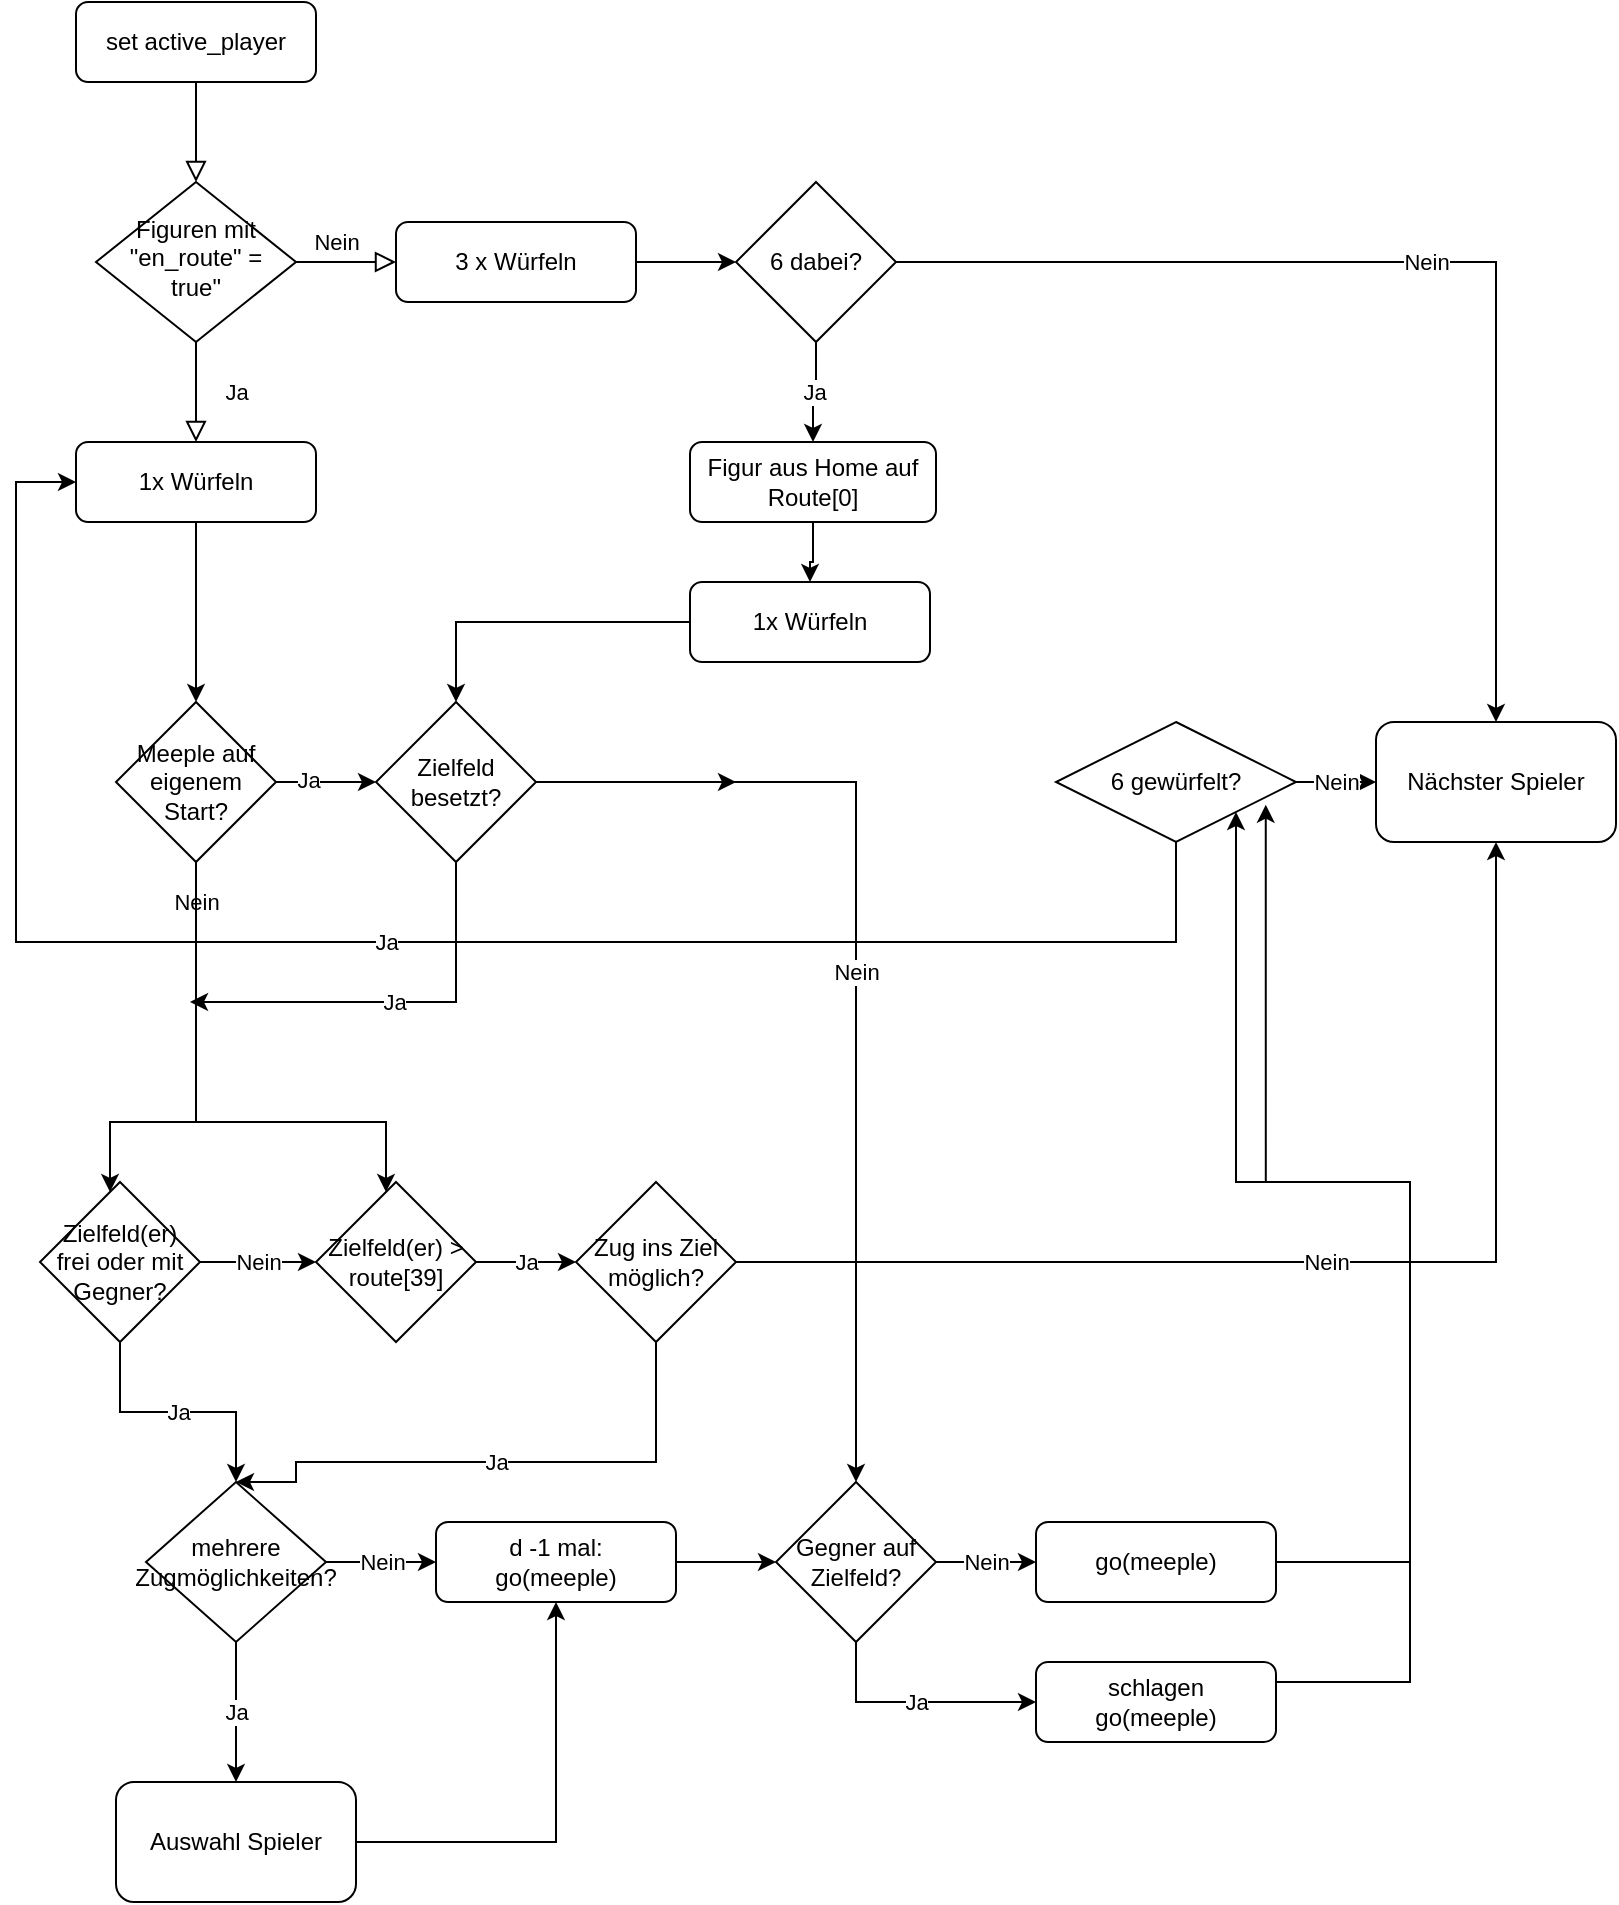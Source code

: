 <mxfile version="16.1.2" type="device"><diagram id="C5RBs43oDa-KdzZeNtuy" name="Page-1"><mxGraphModel dx="1102" dy="879" grid="1" gridSize="10" guides="1" tooltips="1" connect="1" arrows="1" fold="1" page="1" pageScale="1" pageWidth="827" pageHeight="1169" math="0" shadow="0"><root><mxCell id="WIyWlLk6GJQsqaUBKTNV-0"/><mxCell id="WIyWlLk6GJQsqaUBKTNV-1" parent="WIyWlLk6GJQsqaUBKTNV-0"/><mxCell id="WIyWlLk6GJQsqaUBKTNV-2" value="" style="rounded=0;html=1;jettySize=auto;orthogonalLoop=1;fontSize=11;endArrow=block;endFill=0;endSize=8;strokeWidth=1;shadow=0;labelBackgroundColor=none;edgeStyle=orthogonalEdgeStyle;" parent="WIyWlLk6GJQsqaUBKTNV-1" source="WIyWlLk6GJQsqaUBKTNV-3" target="WIyWlLk6GJQsqaUBKTNV-6" edge="1"><mxGeometry relative="1" as="geometry"/></mxCell><mxCell id="WIyWlLk6GJQsqaUBKTNV-3" value="set active_player" style="rounded=1;whiteSpace=wrap;html=1;fontSize=12;glass=0;strokeWidth=1;shadow=0;" parent="WIyWlLk6GJQsqaUBKTNV-1" vertex="1"><mxGeometry x="43" y="40" width="120" height="40" as="geometry"/></mxCell><mxCell id="WIyWlLk6GJQsqaUBKTNV-4" value="Ja" style="rounded=0;html=1;jettySize=auto;orthogonalLoop=1;fontSize=11;endArrow=block;endFill=0;endSize=8;strokeWidth=1;shadow=0;labelBackgroundColor=none;edgeStyle=orthogonalEdgeStyle;entryX=0.5;entryY=0;entryDx=0;entryDy=0;" parent="WIyWlLk6GJQsqaUBKTNV-1" source="WIyWlLk6GJQsqaUBKTNV-6" target="Yjl90THxbmPZAFS3JeIL-5" edge="1"><mxGeometry y="20" relative="1" as="geometry"><mxPoint as="offset"/><mxPoint x="103" y="290" as="targetPoint"/></mxGeometry></mxCell><mxCell id="WIyWlLk6GJQsqaUBKTNV-5" value="Nein" style="edgeStyle=orthogonalEdgeStyle;rounded=0;html=1;jettySize=auto;orthogonalLoop=1;fontSize=11;endArrow=block;endFill=0;endSize=8;strokeWidth=1;shadow=0;labelBackgroundColor=none;" parent="WIyWlLk6GJQsqaUBKTNV-1" source="WIyWlLk6GJQsqaUBKTNV-6" target="WIyWlLk6GJQsqaUBKTNV-7" edge="1"><mxGeometry x="-0.2" y="10" relative="1" as="geometry"><mxPoint as="offset"/></mxGeometry></mxCell><mxCell id="WIyWlLk6GJQsqaUBKTNV-6" value="Figuren mit&lt;br&gt;&quot;en_route&quot; = true&quot;" style="rhombus;whiteSpace=wrap;html=1;shadow=0;fontFamily=Helvetica;fontSize=12;align=center;strokeWidth=1;spacing=6;spacingTop=-4;" parent="WIyWlLk6GJQsqaUBKTNV-1" vertex="1"><mxGeometry x="53" y="130" width="100" height="80" as="geometry"/></mxCell><mxCell id="Yjl90THxbmPZAFS3JeIL-2" style="edgeStyle=orthogonalEdgeStyle;rounded=0;orthogonalLoop=1;jettySize=auto;html=1;" parent="WIyWlLk6GJQsqaUBKTNV-1" source="WIyWlLk6GJQsqaUBKTNV-7" target="Yjl90THxbmPZAFS3JeIL-0" edge="1"><mxGeometry relative="1" as="geometry"/></mxCell><mxCell id="WIyWlLk6GJQsqaUBKTNV-7" value="3 x Würfeln" style="rounded=1;whiteSpace=wrap;html=1;fontSize=12;glass=0;strokeWidth=1;shadow=0;" parent="WIyWlLk6GJQsqaUBKTNV-1" vertex="1"><mxGeometry x="203" y="150" width="120" height="40" as="geometry"/></mxCell><mxCell id="Yjl90THxbmPZAFS3JeIL-73" value="Nein" style="edgeStyle=orthogonalEdgeStyle;rounded=0;orthogonalLoop=1;jettySize=auto;html=1;" parent="WIyWlLk6GJQsqaUBKTNV-1" source="Yjl90THxbmPZAFS3JeIL-0" target="Yjl90THxbmPZAFS3JeIL-57" edge="1"><mxGeometry relative="1" as="geometry"/></mxCell><mxCell id="Yjl90THxbmPZAFS3JeIL-74" value="Ja" style="edgeStyle=orthogonalEdgeStyle;rounded=0;orthogonalLoop=1;jettySize=auto;html=1;" parent="WIyWlLk6GJQsqaUBKTNV-1" source="Yjl90THxbmPZAFS3JeIL-0" target="Yjl90THxbmPZAFS3JeIL-3" edge="1"><mxGeometry relative="1" as="geometry"/></mxCell><mxCell id="Yjl90THxbmPZAFS3JeIL-0" value="6 dabei?" style="rhombus;whiteSpace=wrap;html=1;" parent="WIyWlLk6GJQsqaUBKTNV-1" vertex="1"><mxGeometry x="373" y="130" width="80" height="80" as="geometry"/></mxCell><mxCell id="Yjl90THxbmPZAFS3JeIL-76" style="edgeStyle=orthogonalEdgeStyle;rounded=0;orthogonalLoop=1;jettySize=auto;html=1;" parent="WIyWlLk6GJQsqaUBKTNV-1" source="Yjl90THxbmPZAFS3JeIL-3" target="Yjl90THxbmPZAFS3JeIL-49" edge="1"><mxGeometry relative="1" as="geometry"/></mxCell><mxCell id="Yjl90THxbmPZAFS3JeIL-3" value="Figur aus Home auf Route[0]" style="rounded=1;whiteSpace=wrap;html=1;" parent="WIyWlLk6GJQsqaUBKTNV-1" vertex="1"><mxGeometry x="350" y="260" width="123" height="40" as="geometry"/></mxCell><mxCell id="Yjl90THxbmPZAFS3JeIL-20" style="edgeStyle=orthogonalEdgeStyle;rounded=0;orthogonalLoop=1;jettySize=auto;html=1;" parent="WIyWlLk6GJQsqaUBKTNV-1" source="Yjl90THxbmPZAFS3JeIL-5" edge="1"><mxGeometry relative="1" as="geometry"><mxPoint x="103" y="390" as="targetPoint"/></mxGeometry></mxCell><mxCell id="Yjl90THxbmPZAFS3JeIL-5" value="1x Würfeln" style="rounded=1;whiteSpace=wrap;html=1;" parent="WIyWlLk6GJQsqaUBKTNV-1" vertex="1"><mxGeometry x="43" y="260" width="120" height="40" as="geometry"/></mxCell><mxCell id="Yjl90THxbmPZAFS3JeIL-10" value="Nein" style="edgeStyle=orthogonalEdgeStyle;rounded=0;orthogonalLoop=1;jettySize=auto;html=1;" parent="WIyWlLk6GJQsqaUBKTNV-1" source="Yjl90THxbmPZAFS3JeIL-7" target="Yjl90THxbmPZAFS3JeIL-9" edge="1"><mxGeometry relative="1" as="geometry"/></mxCell><mxCell id="Yjl90THxbmPZAFS3JeIL-16" value="Ja" style="edgeStyle=orthogonalEdgeStyle;rounded=0;orthogonalLoop=1;jettySize=auto;html=1;" parent="WIyWlLk6GJQsqaUBKTNV-1" source="Yjl90THxbmPZAFS3JeIL-7" target="Yjl90THxbmPZAFS3JeIL-15" edge="1"><mxGeometry relative="1" as="geometry"/></mxCell><mxCell id="Yjl90THxbmPZAFS3JeIL-7" value="mehrere Zugmöglichkeiten?" style="rhombus;whiteSpace=wrap;html=1;" parent="WIyWlLk6GJQsqaUBKTNV-1" vertex="1"><mxGeometry x="78" y="780" width="90" height="80" as="geometry"/></mxCell><mxCell id="Yjl90THxbmPZAFS3JeIL-12" style="edgeStyle=orthogonalEdgeStyle;rounded=0;orthogonalLoop=1;jettySize=auto;html=1;" parent="WIyWlLk6GJQsqaUBKTNV-1" source="Yjl90THxbmPZAFS3JeIL-9" target="Yjl90THxbmPZAFS3JeIL-11" edge="1"><mxGeometry relative="1" as="geometry"/></mxCell><mxCell id="Yjl90THxbmPZAFS3JeIL-9" value="d -1 mal:&lt;br&gt;go(meeple)" style="rounded=1;whiteSpace=wrap;html=1;" parent="WIyWlLk6GJQsqaUBKTNV-1" vertex="1"><mxGeometry x="223" y="800" width="120" height="40" as="geometry"/></mxCell><mxCell id="Yjl90THxbmPZAFS3JeIL-14" value="Nein" style="edgeStyle=orthogonalEdgeStyle;rounded=0;orthogonalLoop=1;jettySize=auto;html=1;exitX=1;exitY=0.5;exitDx=0;exitDy=0;" parent="WIyWlLk6GJQsqaUBKTNV-1" source="Yjl90THxbmPZAFS3JeIL-11" target="Yjl90THxbmPZAFS3JeIL-13" edge="1"><mxGeometry relative="1" as="geometry"/></mxCell><mxCell id="Yjl90THxbmPZAFS3JeIL-81" value="Ja" style="edgeStyle=orthogonalEdgeStyle;rounded=0;orthogonalLoop=1;jettySize=auto;html=1;entryX=0;entryY=0.5;entryDx=0;entryDy=0;exitX=0.5;exitY=1;exitDx=0;exitDy=0;" parent="WIyWlLk6GJQsqaUBKTNV-1" source="Yjl90THxbmPZAFS3JeIL-11" target="Yjl90THxbmPZAFS3JeIL-80" edge="1"><mxGeometry relative="1" as="geometry"/></mxCell><mxCell id="Yjl90THxbmPZAFS3JeIL-11" value="Gegner auf Zielfeld?" style="rhombus;whiteSpace=wrap;html=1;" parent="WIyWlLk6GJQsqaUBKTNV-1" vertex="1"><mxGeometry x="393" y="780" width="80" height="80" as="geometry"/></mxCell><mxCell id="Yjl90THxbmPZAFS3JeIL-82" style="edgeStyle=orthogonalEdgeStyle;rounded=0;orthogonalLoop=1;jettySize=auto;html=1;entryX=1;entryY=1;entryDx=0;entryDy=0;exitX=1;exitY=0.5;exitDx=0;exitDy=0;" parent="WIyWlLk6GJQsqaUBKTNV-1" source="Yjl90THxbmPZAFS3JeIL-13" target="Yjl90THxbmPZAFS3JeIL-22" edge="1"><mxGeometry relative="1" as="geometry"><mxPoint x="650" y="820" as="sourcePoint"/><Array as="points"><mxPoint x="710" y="820"/><mxPoint x="710" y="630"/><mxPoint x="623" y="630"/></Array></mxGeometry></mxCell><mxCell id="Yjl90THxbmPZAFS3JeIL-13" value="go(meeple)" style="rounded=1;whiteSpace=wrap;html=1;" parent="WIyWlLk6GJQsqaUBKTNV-1" vertex="1"><mxGeometry x="523" y="800" width="120" height="40" as="geometry"/></mxCell><mxCell id="Yjl90THxbmPZAFS3JeIL-17" style="edgeStyle=orthogonalEdgeStyle;rounded=0;orthogonalLoop=1;jettySize=auto;html=1;entryX=0.5;entryY=1;entryDx=0;entryDy=0;entryPerimeter=0;" parent="WIyWlLk6GJQsqaUBKTNV-1" source="Yjl90THxbmPZAFS3JeIL-15" target="Yjl90THxbmPZAFS3JeIL-9" edge="1"><mxGeometry relative="1" as="geometry"><mxPoint x="283" y="850" as="targetPoint"/></mxGeometry></mxCell><mxCell id="Yjl90THxbmPZAFS3JeIL-15" value="Auswahl Spieler" style="rounded=1;whiteSpace=wrap;html=1;" parent="WIyWlLk6GJQsqaUBKTNV-1" vertex="1"><mxGeometry x="63" y="930" width="120" height="60" as="geometry"/></mxCell><mxCell id="Yjl90THxbmPZAFS3JeIL-56" value="Ja" style="edgeStyle=orthogonalEdgeStyle;rounded=0;orthogonalLoop=1;jettySize=auto;html=1;entryX=0;entryY=0.5;entryDx=0;entryDy=0;exitX=0.5;exitY=1;exitDx=0;exitDy=0;" parent="WIyWlLk6GJQsqaUBKTNV-1" source="Yjl90THxbmPZAFS3JeIL-22" target="Yjl90THxbmPZAFS3JeIL-5" edge="1"><mxGeometry relative="1" as="geometry"><mxPoint x="3" y="330" as="targetPoint"/><Array as="points"><mxPoint x="593" y="510"/><mxPoint x="13" y="510"/><mxPoint x="13" y="280"/></Array></mxGeometry></mxCell><mxCell id="Yjl90THxbmPZAFS3JeIL-58" value="Nein" style="edgeStyle=orthogonalEdgeStyle;rounded=0;orthogonalLoop=1;jettySize=auto;html=1;" parent="WIyWlLk6GJQsqaUBKTNV-1" source="Yjl90THxbmPZAFS3JeIL-22" target="Yjl90THxbmPZAFS3JeIL-57" edge="1"><mxGeometry relative="1" as="geometry"/></mxCell><mxCell id="Yjl90THxbmPZAFS3JeIL-22" value="6 gewürfelt?" style="rhombus;whiteSpace=wrap;html=1;" parent="WIyWlLk6GJQsqaUBKTNV-1" vertex="1"><mxGeometry x="533" y="400" width="120" height="60" as="geometry"/></mxCell><mxCell id="Yjl90THxbmPZAFS3JeIL-53" style="edgeStyle=orthogonalEdgeStyle;rounded=0;orthogonalLoop=1;jettySize=auto;html=1;exitX=1;exitY=0.5;exitDx=0;exitDy=0;" parent="WIyWlLk6GJQsqaUBKTNV-1" source="Yjl90THxbmPZAFS3JeIL-42" edge="1"><mxGeometry relative="1" as="geometry"><mxPoint x="373" y="430" as="targetPoint"/></mxGeometry></mxCell><mxCell id="Yjl90THxbmPZAFS3JeIL-55" value="Nein" style="edgeStyle=orthogonalEdgeStyle;rounded=0;orthogonalLoop=1;jettySize=auto;html=1;" parent="WIyWlLk6GJQsqaUBKTNV-1" source="Yjl90THxbmPZAFS3JeIL-42" target="Yjl90THxbmPZAFS3JeIL-11" edge="1"><mxGeometry relative="1" as="geometry"><mxPoint x="373" y="430" as="targetPoint"/></mxGeometry></mxCell><mxCell id="Yjl90THxbmPZAFS3JeIL-77" value="Ja" style="edgeStyle=orthogonalEdgeStyle;rounded=0;orthogonalLoop=1;jettySize=auto;html=1;" parent="WIyWlLk6GJQsqaUBKTNV-1" source="Yjl90THxbmPZAFS3JeIL-42" edge="1"><mxGeometry relative="1" as="geometry"><mxPoint x="100" y="540" as="targetPoint"/><Array as="points"><mxPoint x="233" y="540"/></Array></mxGeometry></mxCell><mxCell id="Yjl90THxbmPZAFS3JeIL-42" value="Zielfeld&lt;br&gt;besetzt?" style="rhombus;whiteSpace=wrap;html=1;" parent="WIyWlLk6GJQsqaUBKTNV-1" vertex="1"><mxGeometry x="193" y="390" width="80" height="80" as="geometry"/></mxCell><mxCell id="Yjl90THxbmPZAFS3JeIL-61" value="Ja" style="edgeStyle=orthogonalEdgeStyle;rounded=0;orthogonalLoop=1;jettySize=auto;html=1;" parent="WIyWlLk6GJQsqaUBKTNV-1" source="Yjl90THxbmPZAFS3JeIL-43" target="Yjl90THxbmPZAFS3JeIL-44" edge="1"><mxGeometry relative="1" as="geometry"/></mxCell><mxCell id="Yjl90THxbmPZAFS3JeIL-43" value="Zielfeld(er) &amp;gt; route[39]" style="rhombus;whiteSpace=wrap;html=1;" parent="WIyWlLk6GJQsqaUBKTNV-1" vertex="1"><mxGeometry x="163" y="630" width="80" height="80" as="geometry"/></mxCell><mxCell id="Yjl90THxbmPZAFS3JeIL-69" value="Nein" style="edgeStyle=orthogonalEdgeStyle;rounded=0;orthogonalLoop=1;jettySize=auto;html=1;" parent="WIyWlLk6GJQsqaUBKTNV-1" source="Yjl90THxbmPZAFS3JeIL-44" target="Yjl90THxbmPZAFS3JeIL-57" edge="1"><mxGeometry relative="1" as="geometry"/></mxCell><mxCell id="Yjl90THxbmPZAFS3JeIL-84" value="Ja" style="edgeStyle=orthogonalEdgeStyle;rounded=0;orthogonalLoop=1;jettySize=auto;html=1;entryX=0.5;entryY=0;entryDx=0;entryDy=0;" parent="WIyWlLk6GJQsqaUBKTNV-1" source="Yjl90THxbmPZAFS3JeIL-44" target="Yjl90THxbmPZAFS3JeIL-7" edge="1"><mxGeometry relative="1" as="geometry"><Array as="points"><mxPoint x="333" y="770"/><mxPoint x="153" y="770"/><mxPoint x="153" y="780"/></Array></mxGeometry></mxCell><mxCell id="Yjl90THxbmPZAFS3JeIL-44" value="Zug ins Ziel möglich?" style="rhombus;whiteSpace=wrap;html=1;" parent="WIyWlLk6GJQsqaUBKTNV-1" vertex="1"><mxGeometry x="293" y="630" width="80" height="80" as="geometry"/></mxCell><mxCell id="Yjl90THxbmPZAFS3JeIL-46" style="edgeStyle=orthogonalEdgeStyle;rounded=0;orthogonalLoop=1;jettySize=auto;html=1;" parent="WIyWlLk6GJQsqaUBKTNV-1" source="Yjl90THxbmPZAFS3JeIL-45" target="Yjl90THxbmPZAFS3JeIL-42" edge="1"><mxGeometry relative="1" as="geometry"/></mxCell><mxCell id="Yjl90THxbmPZAFS3JeIL-47" value="Ja" style="edgeLabel;html=1;align=center;verticalAlign=middle;resizable=0;points=[];" parent="Yjl90THxbmPZAFS3JeIL-46" vertex="1" connectable="0"><mxGeometry x="-0.383" y="1" relative="1" as="geometry"><mxPoint as="offset"/></mxGeometry></mxCell><mxCell id="Yjl90THxbmPZAFS3JeIL-63" value="Nein" style="edgeStyle=orthogonalEdgeStyle;rounded=0;orthogonalLoop=1;jettySize=auto;html=1;" parent="WIyWlLk6GJQsqaUBKTNV-1" source="Yjl90THxbmPZAFS3JeIL-45" target="Yjl90THxbmPZAFS3JeIL-59" edge="1"><mxGeometry x="-0.807" relative="1" as="geometry"><Array as="points"><mxPoint x="103" y="600"/><mxPoint x="60" y="600"/></Array><mxPoint as="offset"/></mxGeometry></mxCell><mxCell id="Yjl90THxbmPZAFS3JeIL-66" style="edgeStyle=orthogonalEdgeStyle;rounded=0;orthogonalLoop=1;jettySize=auto;html=1;" parent="WIyWlLk6GJQsqaUBKTNV-1" source="Yjl90THxbmPZAFS3JeIL-45" target="Yjl90THxbmPZAFS3JeIL-43" edge="1"><mxGeometry relative="1" as="geometry"><mxPoint x="220" y="580" as="targetPoint"/><Array as="points"><mxPoint x="103" y="600"/><mxPoint x="198" y="600"/></Array></mxGeometry></mxCell><mxCell id="Yjl90THxbmPZAFS3JeIL-45" value="Meeple auf eigenem Start?" style="rhombus;whiteSpace=wrap;html=1;" parent="WIyWlLk6GJQsqaUBKTNV-1" vertex="1"><mxGeometry x="63" y="390" width="80" height="80" as="geometry"/></mxCell><mxCell id="Yjl90THxbmPZAFS3JeIL-51" style="edgeStyle=orthogonalEdgeStyle;rounded=0;orthogonalLoop=1;jettySize=auto;html=1;" parent="WIyWlLk6GJQsqaUBKTNV-1" source="Yjl90THxbmPZAFS3JeIL-49" target="Yjl90THxbmPZAFS3JeIL-42" edge="1"><mxGeometry relative="1" as="geometry"/></mxCell><mxCell id="Yjl90THxbmPZAFS3JeIL-49" value="1x Würfeln" style="rounded=1;whiteSpace=wrap;html=1;" parent="WIyWlLk6GJQsqaUBKTNV-1" vertex="1"><mxGeometry x="350" y="330" width="120" height="40" as="geometry"/></mxCell><mxCell id="Yjl90THxbmPZAFS3JeIL-57" value="Nächster Spieler" style="rounded=1;whiteSpace=wrap;html=1;" parent="WIyWlLk6GJQsqaUBKTNV-1" vertex="1"><mxGeometry x="693" y="400" width="120" height="60" as="geometry"/></mxCell><mxCell id="Yjl90THxbmPZAFS3JeIL-68" value="Nein" style="edgeStyle=orthogonalEdgeStyle;rounded=0;orthogonalLoop=1;jettySize=auto;html=1;" parent="WIyWlLk6GJQsqaUBKTNV-1" source="Yjl90THxbmPZAFS3JeIL-59" target="Yjl90THxbmPZAFS3JeIL-43" edge="1"><mxGeometry relative="1" as="geometry"/></mxCell><mxCell id="Yjl90THxbmPZAFS3JeIL-85" value="Ja" style="edgeStyle=orthogonalEdgeStyle;rounded=0;orthogonalLoop=1;jettySize=auto;html=1;" parent="WIyWlLk6GJQsqaUBKTNV-1" source="Yjl90THxbmPZAFS3JeIL-59" target="Yjl90THxbmPZAFS3JeIL-7" edge="1"><mxGeometry relative="1" as="geometry"/></mxCell><mxCell id="Yjl90THxbmPZAFS3JeIL-59" value="Zielfeld(er)&lt;br&gt;frei oder mit Gegner?" style="rhombus;whiteSpace=wrap;html=1;" parent="WIyWlLk6GJQsqaUBKTNV-1" vertex="1"><mxGeometry x="25" y="630" width="80" height="80" as="geometry"/></mxCell><mxCell id="Yjl90THxbmPZAFS3JeIL-83" style="edgeStyle=orthogonalEdgeStyle;rounded=0;orthogonalLoop=1;jettySize=auto;html=1;entryX=0.874;entryY=0.689;entryDx=0;entryDy=0;entryPerimeter=0;exitX=1;exitY=0.25;exitDx=0;exitDy=0;" parent="WIyWlLk6GJQsqaUBKTNV-1" source="Yjl90THxbmPZAFS3JeIL-80" target="Yjl90THxbmPZAFS3JeIL-22" edge="1"><mxGeometry relative="1" as="geometry"><Array as="points"><mxPoint x="710" y="880"/><mxPoint x="710" y="630"/><mxPoint x="638" y="630"/></Array></mxGeometry></mxCell><mxCell id="Yjl90THxbmPZAFS3JeIL-80" value="schlagen&lt;br&gt;go(meeple)" style="rounded=1;whiteSpace=wrap;html=1;" parent="WIyWlLk6GJQsqaUBKTNV-1" vertex="1"><mxGeometry x="523" y="870" width="120" height="40" as="geometry"/></mxCell></root></mxGraphModel></diagram></mxfile>